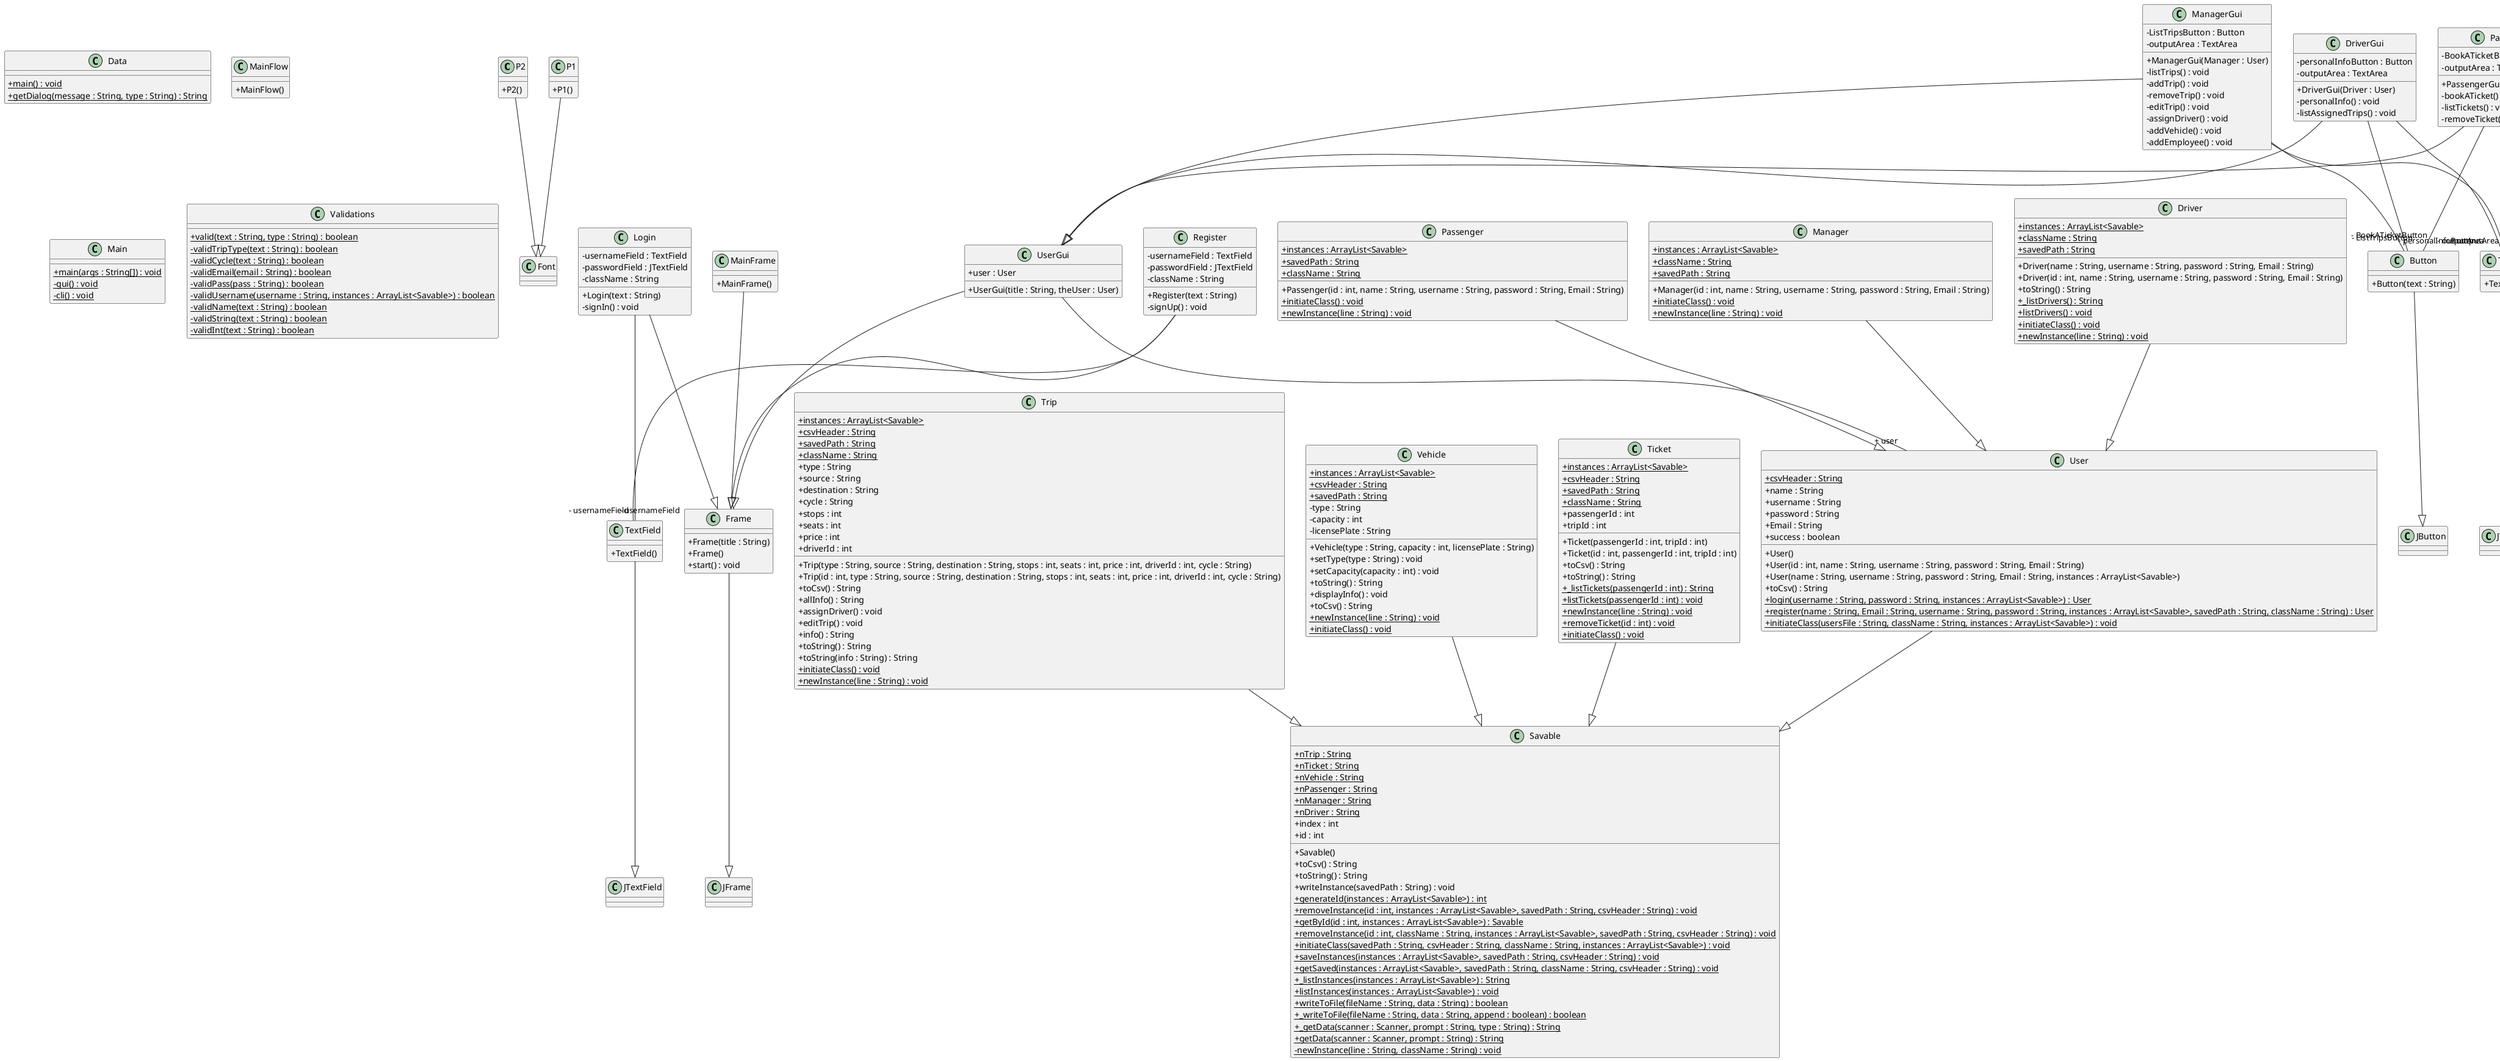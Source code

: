 @startuml
skinparam classAttributeIconSize 0
class P2{
+ P2()
}
P2 --|> Font
class Login{
- usernameField : TextField
- passwordField : JTextField
- className : String
+ Login(text : String)
- signIn() : void
}
Login --|> Frame
class Data{
+ {static} main() : void
+ {static} getDialog(message : String, type : String) : String
}
class Passenger{
+ {static} instances : ArrayList<Savable>
+ {static} savedPath : String
+ {static} className : String
+ Passenger(id : int, name : String, username : String, password : String, Email : String)
+ {static} initiateClass() : void
+ {static} newInstance(line : String) : void
}
Passenger --|> User
class UserCli{
+ {static} csvHeader : String
+ id : int
+ name : String
+ username : String
+ password : String
+ Email : String
+ success : boolean
+ UserCli(instances : ArrayList<Savable>, savedPath : String, className : String)
+ register(instances : ArrayList<Savable>, savedPath : String, className : String) : void
+ toCsv() : String
+ login(instances : ArrayList<Savable>) : boolean
+ {static} initiateClass(usersFile : String, className : String, instances : ArrayList<Savable>) : void
}
class MainFlow{
+ MainFlow()
}
class Trip{
+ {static} instances : ArrayList<Savable>
+ {static} csvHeader : String
+ {static} savedPath : String
+ {static} className : String
+ type : String
+ source : String
+ destination : String
+ cycle : String
+ stops : int
+ seats : int
+ price : int
+ driverId : int
+ Trip(type : String, source : String, destination : String, stops : int, seats : int, price : int, driverId : int, cycle : String)
+ Trip(id : int, type : String, source : String, destination : String, stops : int, seats : int, price : int, driverId : int, cycle : String)
+ toCsv() : String
+ allInfo() : String
+ assignDriver() : void
+ editTrip() : void
+ info() : String
+ toString() : String
+ toString(info : String) : String
+ {static} initiateClass() : void
+ {static} newInstance(line : String) : void
}
Trip --|> Savable
class Vehicle{
+ {static} instances : ArrayList<Savable>
+ {static} csvHeader : String
+ {static} savedPath : String
- type : String
- capacity : int
- licensePlate : String
+ Vehicle(type : String, capacity : int, licensePlate : String)
+ setType(type : String) : void
+ setCapacity(capacity : int) : void
+ toString() : String
+ displayInfo() : void
+ toCsv() : String
+ {static} newInstance(line : String) : void
+ {static} initiateClass() : void
}
Vehicle --|> Savable
class Frame{
+ Frame(title : String)
+ Frame()
+ start() : void
}
Frame --|> JFrame
class PassengerCli{
+ PassengerCli()
+ startFlow() : void
- removeTicket(scanner : Scanner) : void
- bookATicket(scanner : Scanner) : void
}
PassengerCli --|> UserCli
class User{
+ {static} csvHeader : String
+ name : String
+ username : String
+ password : String
+ Email : String
+ success : boolean
+ User()
+ User(id : int, name : String, username : String, password : String, Email : String)
+ User(name : String, username : String, password : String, Email : String, instances : ArrayList<Savable>)
+ toCsv() : String
+ {static} login(username : String, password : String, instances : ArrayList<Savable>) : User
+ {static} register(name : String, Email : String, username : String, password : String, instances : ArrayList<Savable>, savedPath : String, className : String) : User
+ {static} initiateClass(usersFile : String, className : String, instances : ArrayList<Savable>) : void
}
User --|> Savable
class ManagerGui{
- ListTripsButton : Button
- outputArea : TextArea
+ ManagerGui(Manager : User)
- listTrips() : void
- addTrip() : void
- removeTrip() : void
- editTrip() : void
- assignDriver() : void
- addVehicle() : void
- addEmployee() : void
}
ManagerGui --|> UserGui
class TextArea{
+ TextArea()
}
TextArea --|> JTextArea
class Register{
- usernameField : TextField
- passwordField : JTextField
- className : String
+ Register(text : String)
- signUp() : void
}
Register --|> Frame
class ManagerCli{
+ ManagerCli()
+ startFlow() : void
+ addEmployee(scanner : Scanner) : void
+ addVehicle(scanner : Scanner) : void
+ addTrip(scanner : Scanner) : void
+ removeTrip(scanner : Scanner) : void
+ editTrip(scanner : Scanner, driver : boolean) : void
+ {static} initiateClass() : void
+ {static} newInstance(line : String) : void
}
ManagerCli --|> UserCli
class DriverGui{
- personalInfoButton : Button
- outputArea : TextArea
+ DriverGui(Driver : User)
- personalInfo() : void
- listAssignedTrips() : void
}
DriverGui --|> UserGui
class Main{
+ {static} main(args : String[]) : void
- {static} gui() : void
- {static} cli() : void
}
class TextField{
+ TextField()
}
TextField --|> JTextField
class P1{
+ P1()
}
P1 --|> Font
class Label{
+ Label(text : String)
}
Label --|> JLabel
class Manager{
+ {static} instances : ArrayList<Savable>
+ {static} className : String
+ {static} savedPath : String
+ Manager(id : int, name : String, username : String, password : String, Email : String)
+ {static} initiateClass() : void
+ {static} newInstance(line : String) : void
}
Manager --|> User
class MainFrame{
+ MainFrame()
}
MainFrame --|> Frame
class Savable{
+ {static} nTrip : String
+ {static} nTicket : String
+ {static} nVehicle : String
+ {static} nPassenger : String
+ {static} nManager : String
+ {static} nDriver : String
+ index : int
+ id : int
+ Savable()
+ toCsv() : String
+ toString() : String
+ writeInstance(savedPath : String) : void
+ {static} generateId(instances : ArrayList<Savable>) : int
+ {static} removeInstance(id : int, instances : ArrayList<Savable>, savedPath : String, csvHeader : String) : void
+ {static} getById(id : int, instances : ArrayList<Savable>) : Savable
+ {static} removeInstance(id : int, className : String, instances : ArrayList<Savable>, savedPath : String, csvHeader : String) : void
+ {static} initiateClass(savedPath : String, csvHeader : String, className : String, instances : ArrayList<Savable>) : void
+ {static} saveInstances(instances : ArrayList<Savable>, savedPath : String, csvHeader : String) : void
+ {static} getSaved(instances : ArrayList<Savable>, savedPath : String, className : String, csvHeader : String) : void
+ {static} _listInstances(instances : ArrayList<Savable>) : String
+ {static} listInstances(instances : ArrayList<Savable>) : void
+ {static} writeToFile(fileName : String, data : String) : boolean
+ {static} _writeToFile(fileName : String, data : String, append : boolean) : boolean
+ {static} _getData(scanner : Scanner, prompt : String, type : String) : String
+ {static} getData(scanner : Scanner, prompt : String) : String
- {static} newInstance(line : String, className : String) : void
}
class UserGui{
+ user : User
+ UserGui(title : String, theUser : User)
}
UserGui --|> Frame
class Ticket{
+ {static} instances : ArrayList<Savable>
+ {static} csvHeader : String
+ {static} savedPath : String
+ {static} className : String
+ passengerId : int
+ tripId : int
+ Ticket(passengerId : int, tripId : int)
+ Ticket(id : int, passengerId : int, tripId : int)
+ toCsv() : String
+ toString() : String
+ {static} _listTickets(passengerId : int) : String
+ {static} listTickets(passengerId : int) : void
+ {static} newInstance(line : String) : void
+ {static} removeTicket(id : int) : void
+ {static} initiateClass() : void
}
Ticket --|> Savable
class Button{
+ Button(text : String)
}
Button --|> JButton
class Dialog{
+ Dialog(parent : JFrame, title : String)
}
Dialog --|> JDialog
class Driver{
+ {static} instances : ArrayList<Savable>
+ {static} className : String
+ {static} savedPath : String
+ Driver(name : String, username : String, password : String, Email : String)
+ Driver(id : int, name : String, username : String, password : String, Email : String)
+ toString() : String
+ {static} _listDrivers() : String
+ {static} listDrivers() : void
+ {static} initiateClass() : void
+ {static} newInstance(line : String) : void
}
Driver --|> User
class PassengerGui{
- BookATicketButton : Button
- outputArea : TextArea
+ PassengerGui(passenger : User)
- bookATicket() : void
- listTickets() : void
- removeTicket() : void
}
PassengerGui --|> UserGui
class DriverCli{
+ DriverCli()
+ startFlow() : void
+ toString() : String
+ {static} listDrivers() : void
+ {static} initiateClass() : void
+ {static} newInstance(line : String) : void
}
DriverCli --|> UserCli
class Validations{
+ {static} valid(text : String, type : String) : boolean
- {static} validTripType(text : String) : boolean
- {static} validCycle(text : String) : boolean
- {static} validEmail(email : String) : boolean
- {static} validPass(pass : String) : boolean
- {static} validUsername(username : String, instances : ArrayList<Savable>) : boolean
- {static} validName(text : String) : boolean
- {static} validString(text : String) : boolean
- {static} validInt(text : String) : boolean
}
Login--"- usernameField" TextField
ManagerGui--"- ListTripsButton" Button
ManagerGui--"- outputArea" TextArea
Register--"- usernameField" TextField
DriverGui--"- personalInfoButton" Button
DriverGui--"- outputArea" TextArea
UserGui--"+ user" User
PassengerGui--"- BookATicketButton" Button
PassengerGui--"- outputArea" TextArea
@enduml